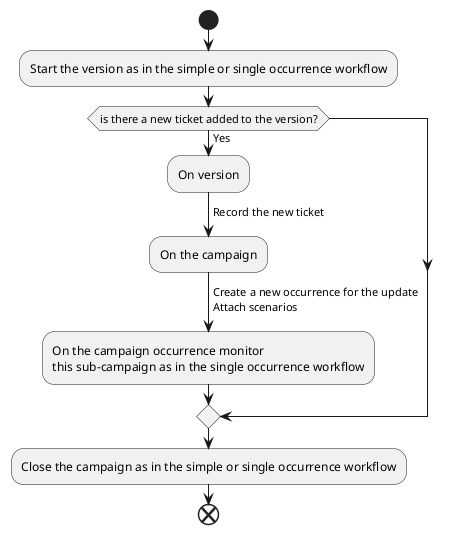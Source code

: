 @startuml
'https://plantuml.com/activity-diagram-beta

start
:Start the version as in the simple or single occurrence workflow;
if (is there a new ticket added to the version?) then (Yes)
    :On version;
    -> Record the new ticket;
    :On the campaign;
    -> Create a new occurrence for the update\nAttach scenarios;
    :On the campaign occurrence monitor
    this sub-campaign as in the single occurrence workflow;
endif
:Close the campaign as in the simple or single occurrence workflow;
end

@enduml
